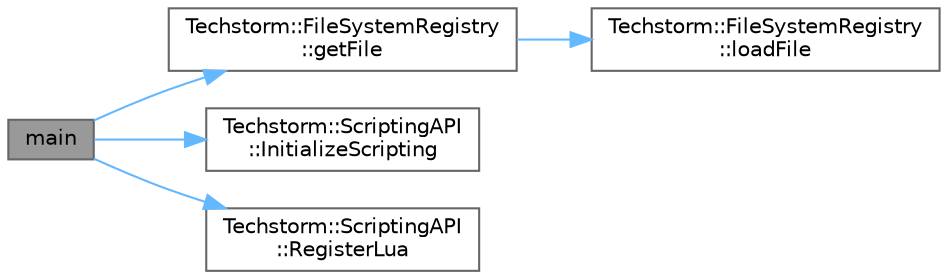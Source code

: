 digraph "main"
{
 // LATEX_PDF_SIZE
  bgcolor="transparent";
  edge [fontname=Helvetica,fontsize=10,labelfontname=Helvetica,labelfontsize=10];
  node [fontname=Helvetica,fontsize=10,shape=box,height=0.2,width=0.4];
  rankdir="LR";
  Node1 [id="Node000001",label="main",height=0.2,width=0.4,color="gray40", fillcolor="grey60", style="filled", fontcolor="black",tooltip=" "];
  Node1 -> Node2 [id="edge5_Node000001_Node000002",color="steelblue1",style="solid",tooltip=" "];
  Node2 [id="Node000002",label="Techstorm::FileSystemRegistry\l::getFile",height=0.2,width=0.4,color="grey40", fillcolor="white", style="filled",URL="$d5/dae/class_techstorm_1_1_file_system_registry.html#a209acb7117bc2e1882d9ba198d99e5a5",tooltip="Gets the file."];
  Node2 -> Node3 [id="edge6_Node000002_Node000003",color="steelblue1",style="solid",tooltip=" "];
  Node3 [id="Node000003",label="Techstorm::FileSystemRegistry\l::loadFile",height=0.2,width=0.4,color="grey40", fillcolor="white", style="filled",URL="$d5/dae/class_techstorm_1_1_file_system_registry.html#a1bc9d0163f011ee4e9571d945eeac6e8",tooltip="Loads the file."];
  Node1 -> Node4 [id="edge7_Node000001_Node000004",color="steelblue1",style="solid",tooltip=" "];
  Node4 [id="Node000004",label="Techstorm::ScriptingAPI\l::InitializeScripting",height=0.2,width=0.4,color="grey40", fillcolor="white", style="filled",URL="$de/d97/class_techstorm_1_1_scripting_a_p_i.html#a59761650d84d71b91554406644e8e326",tooltip="Initializes the scripting API."];
  Node1 -> Node5 [id="edge8_Node000001_Node000005",color="steelblue1",style="solid",tooltip=" "];
  Node5 [id="Node000005",label="Techstorm::ScriptingAPI\l::RegisterLua",height=0.2,width=0.4,color="grey40", fillcolor="white", style="filled",URL="$de/d97/class_techstorm_1_1_scripting_a_p_i.html#a00f762aefe81bfdf3f6c9cc5b10ee15b",tooltip="Registers the scripting API for Lua."];
}
